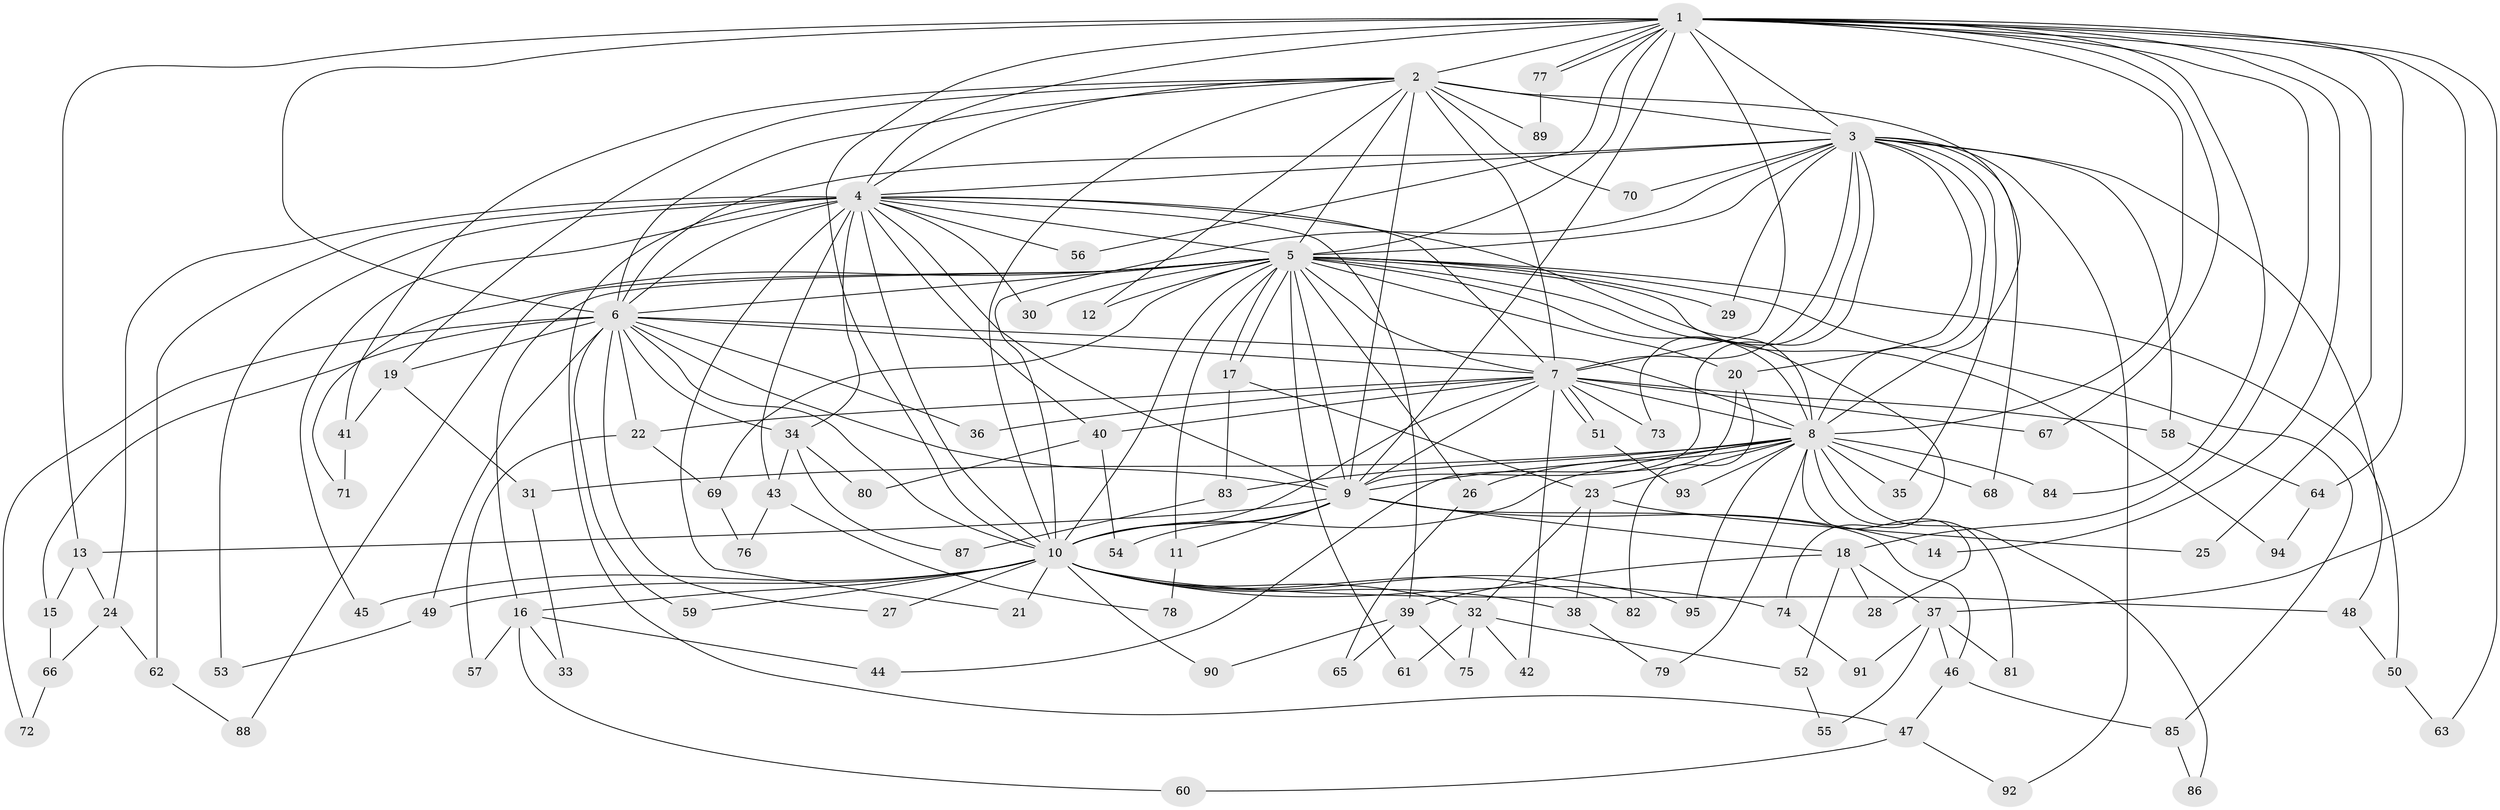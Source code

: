 // Generated by graph-tools (version 1.1) at 2025/49/03/09/25 03:49:34]
// undirected, 95 vertices, 215 edges
graph export_dot {
graph [start="1"]
  node [color=gray90,style=filled];
  1;
  2;
  3;
  4;
  5;
  6;
  7;
  8;
  9;
  10;
  11;
  12;
  13;
  14;
  15;
  16;
  17;
  18;
  19;
  20;
  21;
  22;
  23;
  24;
  25;
  26;
  27;
  28;
  29;
  30;
  31;
  32;
  33;
  34;
  35;
  36;
  37;
  38;
  39;
  40;
  41;
  42;
  43;
  44;
  45;
  46;
  47;
  48;
  49;
  50;
  51;
  52;
  53;
  54;
  55;
  56;
  57;
  58;
  59;
  60;
  61;
  62;
  63;
  64;
  65;
  66;
  67;
  68;
  69;
  70;
  71;
  72;
  73;
  74;
  75;
  76;
  77;
  78;
  79;
  80;
  81;
  82;
  83;
  84;
  85;
  86;
  87;
  88;
  89;
  90;
  91;
  92;
  93;
  94;
  95;
  1 -- 2;
  1 -- 3;
  1 -- 4;
  1 -- 5;
  1 -- 6;
  1 -- 7;
  1 -- 8;
  1 -- 9;
  1 -- 10;
  1 -- 13;
  1 -- 14;
  1 -- 18;
  1 -- 25;
  1 -- 37;
  1 -- 56;
  1 -- 63;
  1 -- 64;
  1 -- 67;
  1 -- 77;
  1 -- 77;
  1 -- 84;
  2 -- 3;
  2 -- 4;
  2 -- 5;
  2 -- 6;
  2 -- 7;
  2 -- 8;
  2 -- 9;
  2 -- 10;
  2 -- 12;
  2 -- 19;
  2 -- 41;
  2 -- 70;
  2 -- 89;
  3 -- 4;
  3 -- 5;
  3 -- 6;
  3 -- 7;
  3 -- 8;
  3 -- 9;
  3 -- 10;
  3 -- 20;
  3 -- 29;
  3 -- 35;
  3 -- 48;
  3 -- 58;
  3 -- 68;
  3 -- 70;
  3 -- 73;
  3 -- 92;
  4 -- 5;
  4 -- 6;
  4 -- 7;
  4 -- 8;
  4 -- 9;
  4 -- 10;
  4 -- 21;
  4 -- 24;
  4 -- 30;
  4 -- 34;
  4 -- 39;
  4 -- 40;
  4 -- 43;
  4 -- 45;
  4 -- 47;
  4 -- 53;
  4 -- 56;
  4 -- 62;
  5 -- 6;
  5 -- 7;
  5 -- 8;
  5 -- 9;
  5 -- 10;
  5 -- 11;
  5 -- 12;
  5 -- 16;
  5 -- 17;
  5 -- 17;
  5 -- 20;
  5 -- 26;
  5 -- 29;
  5 -- 30;
  5 -- 50;
  5 -- 61;
  5 -- 69;
  5 -- 71;
  5 -- 74;
  5 -- 85;
  5 -- 88;
  5 -- 94;
  6 -- 7;
  6 -- 8;
  6 -- 9;
  6 -- 10;
  6 -- 15;
  6 -- 19;
  6 -- 22;
  6 -- 27;
  6 -- 34;
  6 -- 36;
  6 -- 49;
  6 -- 59;
  6 -- 72;
  7 -- 8;
  7 -- 9;
  7 -- 10;
  7 -- 22;
  7 -- 36;
  7 -- 40;
  7 -- 42;
  7 -- 51;
  7 -- 51;
  7 -- 58;
  7 -- 67;
  7 -- 73;
  8 -- 9;
  8 -- 10;
  8 -- 23;
  8 -- 26;
  8 -- 28;
  8 -- 31;
  8 -- 35;
  8 -- 68;
  8 -- 79;
  8 -- 81;
  8 -- 83;
  8 -- 84;
  8 -- 86;
  8 -- 93;
  8 -- 95;
  9 -- 10;
  9 -- 11;
  9 -- 13;
  9 -- 14;
  9 -- 18;
  9 -- 46;
  9 -- 54;
  10 -- 16;
  10 -- 21;
  10 -- 27;
  10 -- 32;
  10 -- 38;
  10 -- 45;
  10 -- 48;
  10 -- 49;
  10 -- 59;
  10 -- 74;
  10 -- 82;
  10 -- 90;
  10 -- 95;
  11 -- 78;
  13 -- 15;
  13 -- 24;
  15 -- 66;
  16 -- 33;
  16 -- 44;
  16 -- 57;
  16 -- 60;
  17 -- 23;
  17 -- 83;
  18 -- 28;
  18 -- 37;
  18 -- 39;
  18 -- 52;
  19 -- 31;
  19 -- 41;
  20 -- 44;
  20 -- 82;
  22 -- 57;
  22 -- 69;
  23 -- 25;
  23 -- 32;
  23 -- 38;
  24 -- 62;
  24 -- 66;
  26 -- 65;
  31 -- 33;
  32 -- 42;
  32 -- 52;
  32 -- 61;
  32 -- 75;
  34 -- 43;
  34 -- 80;
  34 -- 87;
  37 -- 46;
  37 -- 55;
  37 -- 81;
  37 -- 91;
  38 -- 79;
  39 -- 65;
  39 -- 75;
  39 -- 90;
  40 -- 54;
  40 -- 80;
  41 -- 71;
  43 -- 76;
  43 -- 78;
  46 -- 47;
  46 -- 85;
  47 -- 60;
  47 -- 92;
  48 -- 50;
  49 -- 53;
  50 -- 63;
  51 -- 93;
  52 -- 55;
  58 -- 64;
  62 -- 88;
  64 -- 94;
  66 -- 72;
  69 -- 76;
  74 -- 91;
  77 -- 89;
  83 -- 87;
  85 -- 86;
}
